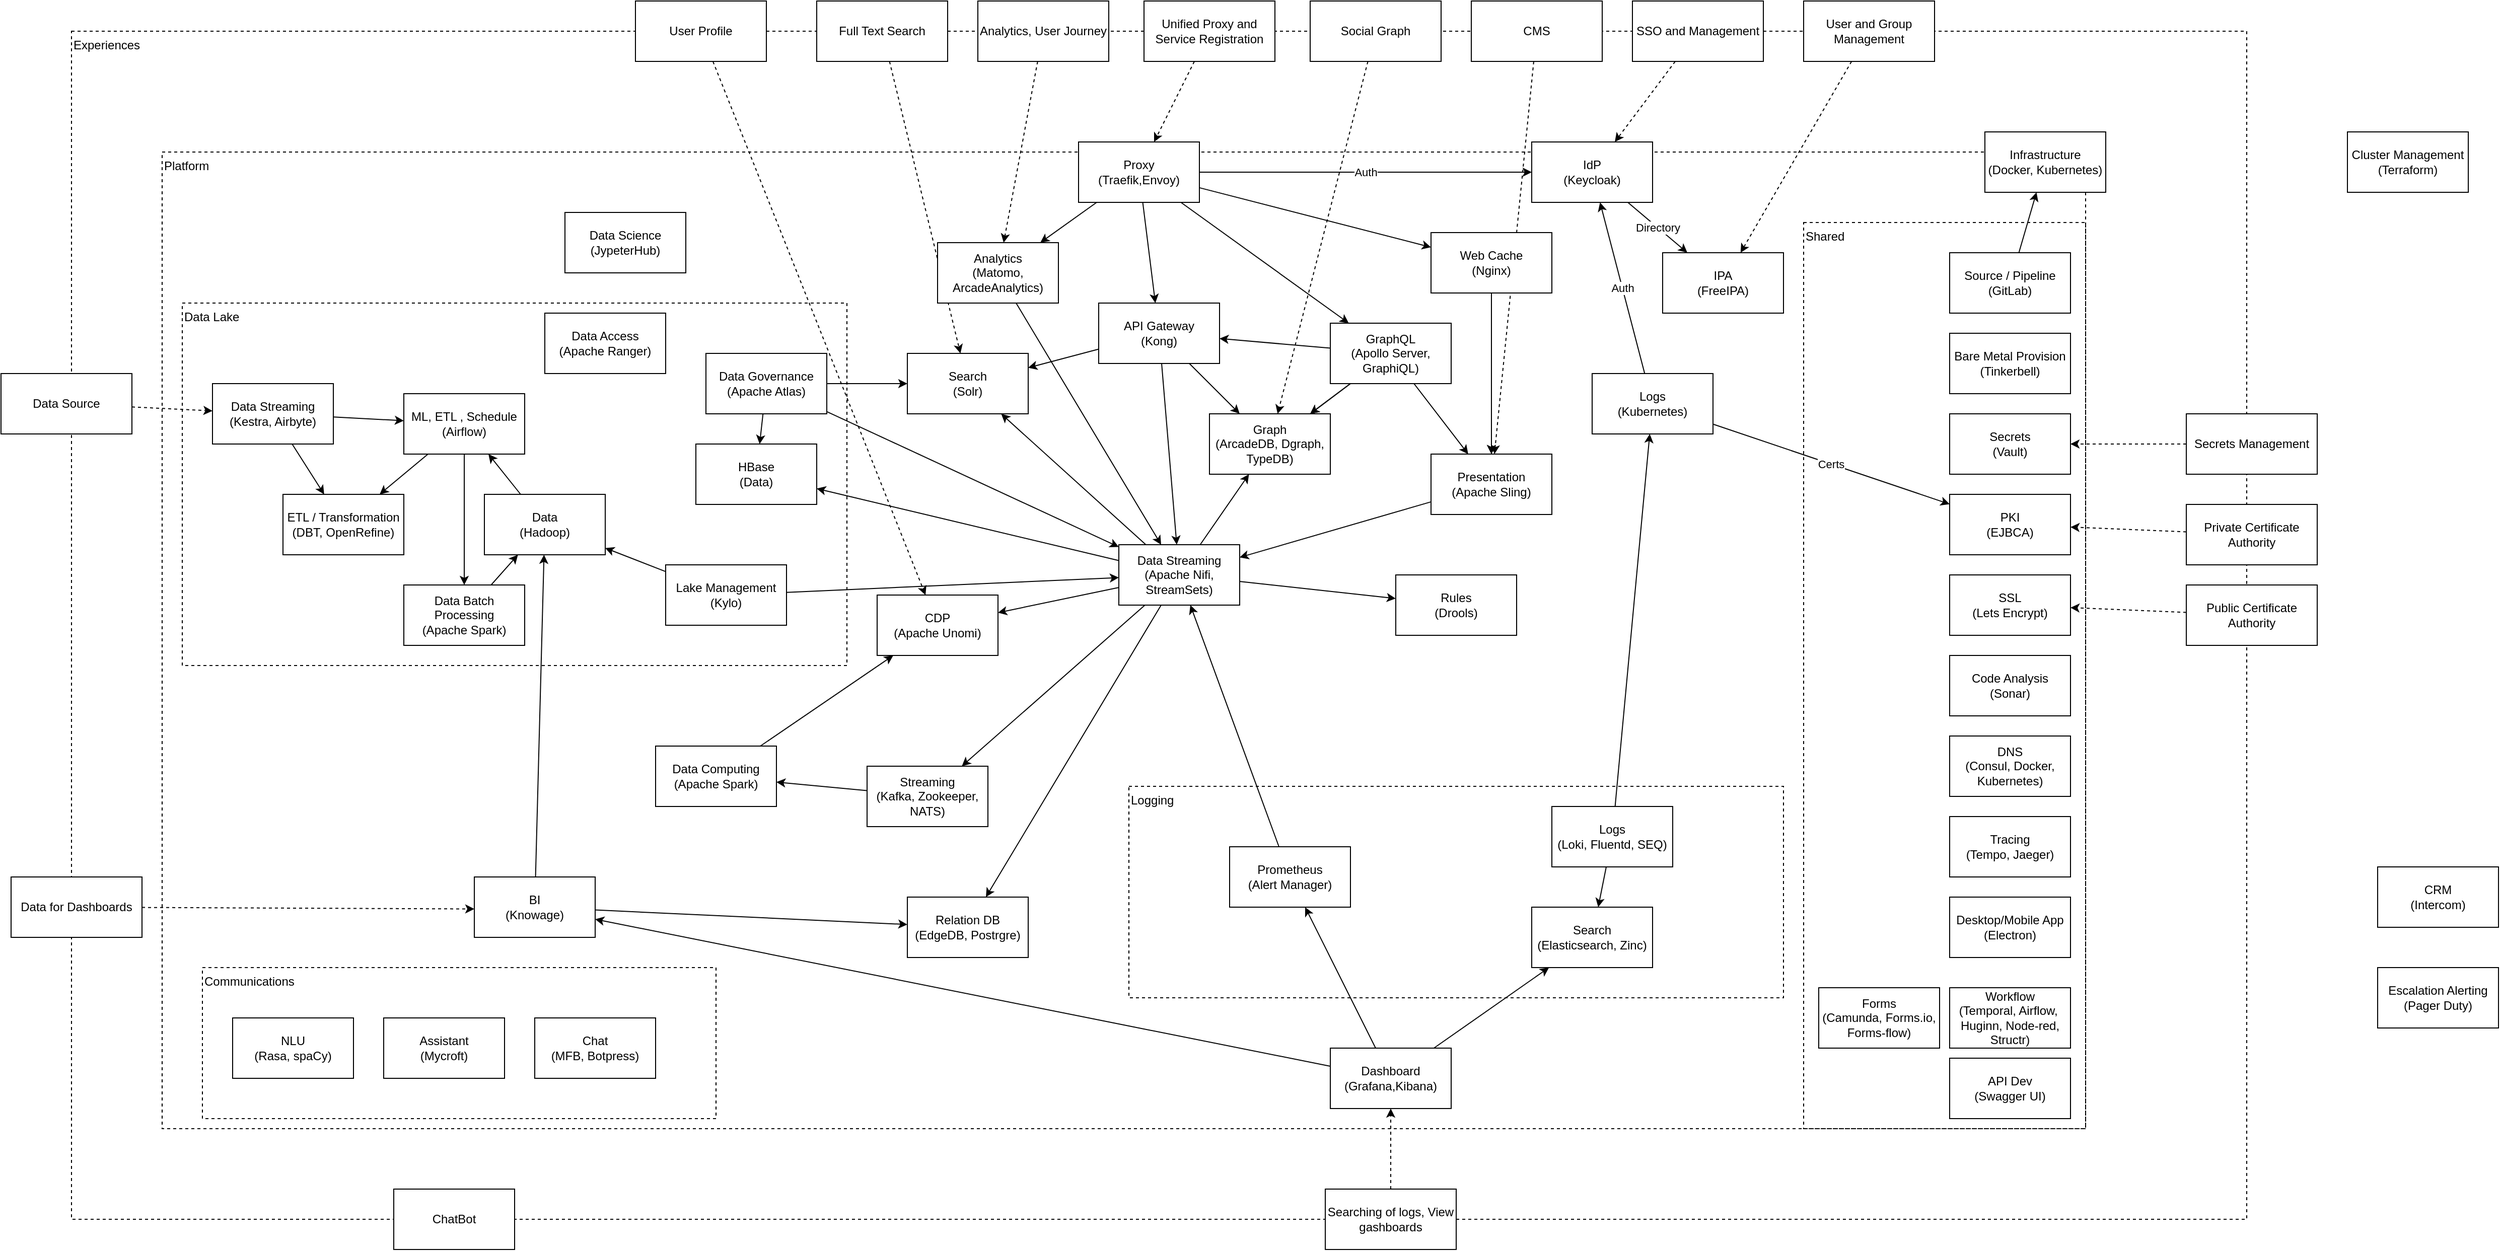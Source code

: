 <mxfile pages="2">
    <diagram id="fKNdlD2plWOkOZGuG4vE" name="Services">
        <mxGraphModel dx="2186" dy="2341" grid="1" gridSize="10" guides="1" tooltips="1" connect="1" arrows="1" fold="1" page="1" pageScale="1" pageWidth="850" pageHeight="1100" math="0" shadow="0">
            <root>
                <mxCell id="0"/>
                <mxCell id="hdmXZGqUlNRK6feqRWDT-110" value="Experience" parent="0"/>
                <mxCell id="hdmXZGqUlNRK6feqRWDT-137" value="Experiences" style="rounded=0;whiteSpace=wrap;html=1;fillColor=none;dashed=1;align=left;verticalAlign=top;" parent="hdmXZGqUlNRK6feqRWDT-110" vertex="1">
                    <mxGeometry x="-770" y="-140" width="2160" height="1180" as="geometry"/>
                </mxCell>
                <mxCell id="hdmXZGqUlNRK6feqRWDT-113" style="edgeStyle=orthogonalEdgeStyle;rounded=0;orthogonalLoop=1;jettySize=auto;html=1;dashed=1;" parent="hdmXZGqUlNRK6feqRWDT-110" source="hdmXZGqUlNRK6feqRWDT-114" target="hdmXZGqUlNRK6feqRWDT-81" edge="1">
                    <mxGeometry relative="1" as="geometry">
                        <mxPoint x="540" y="930" as="targetPoint"/>
                    </mxGeometry>
                </mxCell>
                <mxCell id="hdmXZGqUlNRK6feqRWDT-114" value="Searching of logs, View gashboards" style="rounded=0;whiteSpace=wrap;html=1;" parent="hdmXZGqUlNRK6feqRWDT-110" vertex="1">
                    <mxGeometry x="475" y="1010" width="130" height="60" as="geometry"/>
                </mxCell>
                <mxCell id="hdmXZGqUlNRK6feqRWDT-115" style="rounded=0;orthogonalLoop=1;jettySize=auto;html=1;dashed=1;" parent="hdmXZGqUlNRK6feqRWDT-110" source="hdmXZGqUlNRK6feqRWDT-116" target="hdmXZGqUlNRK6feqRWDT-47" edge="1">
                    <mxGeometry relative="1" as="geometry">
                        <mxPoint x="360" y="-30" as="targetPoint"/>
                    </mxGeometry>
                </mxCell>
                <mxCell id="hdmXZGqUlNRK6feqRWDT-116" value="Unified Proxy and Service Registration" style="rounded=0;whiteSpace=wrap;html=1;" parent="hdmXZGqUlNRK6feqRWDT-110" vertex="1">
                    <mxGeometry x="295" y="-170" width="130" height="60" as="geometry"/>
                </mxCell>
                <mxCell id="hdmXZGqUlNRK6feqRWDT-117" style="rounded=0;orthogonalLoop=1;jettySize=auto;html=1;dashed=1;" parent="hdmXZGqUlNRK6feqRWDT-110" source="hdmXZGqUlNRK6feqRWDT-118" target="hdmXZGqUlNRK6feqRWDT-49" edge="1">
                    <mxGeometry relative="1" as="geometry">
                        <mxPoint x="590" y="-30" as="targetPoint"/>
                    </mxGeometry>
                </mxCell>
                <mxCell id="hdmXZGqUlNRK6feqRWDT-118" value="SSO and Management" style="rounded=0;whiteSpace=wrap;html=1;" parent="hdmXZGqUlNRK6feqRWDT-110" vertex="1">
                    <mxGeometry x="780" y="-170" width="130" height="60" as="geometry"/>
                </mxCell>
                <mxCell id="hdmXZGqUlNRK6feqRWDT-158" style="edgeStyle=none;rounded=1;sketch=0;orthogonalLoop=1;jettySize=auto;html=1;dashed=1;" parent="hdmXZGqUlNRK6feqRWDT-110" source="hdmXZGqUlNRK6feqRWDT-119" target="hdmXZGqUlNRK6feqRWDT-39" edge="1">
                    <mxGeometry relative="1" as="geometry"/>
                </mxCell>
                <mxCell id="hdmXZGqUlNRK6feqRWDT-119" value="Full Text Search" style="rounded=0;whiteSpace=wrap;html=1;" parent="hdmXZGqUlNRK6feqRWDT-110" vertex="1">
                    <mxGeometry x="-30" y="-170" width="130" height="60" as="geometry"/>
                </mxCell>
                <mxCell id="hdmXZGqUlNRK6feqRWDT-120" style="edgeStyle=orthogonalEdgeStyle;rounded=0;orthogonalLoop=1;jettySize=auto;html=1;dashed=1;" parent="hdmXZGqUlNRK6feqRWDT-110" source="hdmXZGqUlNRK6feqRWDT-121" target="hdmXZGqUlNRK6feqRWDT-92" edge="1">
                    <mxGeometry relative="1" as="geometry">
                        <mxPoint x="1190" y="270" as="targetPoint"/>
                    </mxGeometry>
                </mxCell>
                <mxCell id="hdmXZGqUlNRK6feqRWDT-121" value="Secrets Management" style="rounded=0;whiteSpace=wrap;html=1;" parent="hdmXZGqUlNRK6feqRWDT-110" vertex="1">
                    <mxGeometry x="1330" y="240" width="130" height="60" as="geometry"/>
                </mxCell>
                <mxCell id="hdmXZGqUlNRK6feqRWDT-122" value="Analytics, User Journey" style="rounded=0;whiteSpace=wrap;html=1;" parent="hdmXZGqUlNRK6feqRWDT-110" vertex="1">
                    <mxGeometry x="130" y="-170" width="130" height="60" as="geometry"/>
                </mxCell>
                <mxCell id="hdmXZGqUlNRK6feqRWDT-124" value="CMS" style="rounded=0;whiteSpace=wrap;html=1;" parent="hdmXZGqUlNRK6feqRWDT-110" vertex="1">
                    <mxGeometry x="620" y="-170" width="130" height="60" as="geometry"/>
                </mxCell>
                <mxCell id="hdmXZGqUlNRK6feqRWDT-126" style="edgeStyle=none;rounded=0;orthogonalLoop=1;jettySize=auto;html=1;dashed=1;" parent="hdmXZGqUlNRK6feqRWDT-110" source="hdmXZGqUlNRK6feqRWDT-122" target="hdmXZGqUlNRK6feqRWDT-68" edge="1">
                    <mxGeometry relative="1" as="geometry">
                        <mxPoint x="189.375" y="-110" as="sourcePoint"/>
                        <mxPoint x="155.625" y="70" as="targetPoint"/>
                    </mxGeometry>
                </mxCell>
                <mxCell id="hdmXZGqUlNRK6feqRWDT-127" style="edgeStyle=none;rounded=0;orthogonalLoop=1;jettySize=auto;html=1;dashed=1;" parent="hdmXZGqUlNRK6feqRWDT-110" source="hdmXZGqUlNRK6feqRWDT-124" target="hdmXZGqUlNRK6feqRWDT-26" edge="1">
                    <mxGeometry relative="1" as="geometry">
                        <mxPoint x="794.844" y="-110" as="sourcePoint"/>
                        <mxPoint x="620.156" y="150" as="targetPoint"/>
                    </mxGeometry>
                </mxCell>
                <mxCell id="hdmXZGqUlNRK6feqRWDT-157" style="rounded=1;sketch=0;orthogonalLoop=1;jettySize=auto;html=1;dashed=1;" parent="hdmXZGqUlNRK6feqRWDT-110" source="hdmXZGqUlNRK6feqRWDT-128" target="hdmXZGqUlNRK6feqRWDT-95" edge="1">
                    <mxGeometry relative="1" as="geometry"/>
                </mxCell>
                <mxCell id="hdmXZGqUlNRK6feqRWDT-128" value="User Profile" style="rounded=0;whiteSpace=wrap;html=1;" parent="hdmXZGqUlNRK6feqRWDT-110" vertex="1">
                    <mxGeometry x="-210" y="-170" width="130" height="60" as="geometry"/>
                </mxCell>
                <mxCell id="hdmXZGqUlNRK6feqRWDT-135" style="edgeStyle=none;rounded=0;orthogonalLoop=1;jettySize=auto;html=1;dashed=1;" parent="hdmXZGqUlNRK6feqRWDT-110" source="hdmXZGqUlNRK6feqRWDT-134" target="hdmXZGqUlNRK6feqRWDT-50" edge="1">
                    <mxGeometry relative="1" as="geometry">
                        <mxPoint x="690" y="-340" as="targetPoint"/>
                    </mxGeometry>
                </mxCell>
                <mxCell id="hdmXZGqUlNRK6feqRWDT-134" value="User and Group Management" style="rounded=0;whiteSpace=wrap;html=1;" parent="hdmXZGqUlNRK6feqRWDT-110" vertex="1">
                    <mxGeometry x="950" y="-170" width="130" height="60" as="geometry"/>
                </mxCell>
                <mxCell id="hdmXZGqUlNRK6feqRWDT-143" value="Private Certificate Authority" style="rounded=0;whiteSpace=wrap;html=1;" parent="hdmXZGqUlNRK6feqRWDT-110" vertex="1">
                    <mxGeometry x="1330" y="330" width="130" height="60" as="geometry"/>
                </mxCell>
                <mxCell id="hdmXZGqUlNRK6feqRWDT-144" value="Public Certificate Authority" style="rounded=0;whiteSpace=wrap;html=1;" parent="hdmXZGqUlNRK6feqRWDT-110" vertex="1">
                    <mxGeometry x="1330" y="410" width="130" height="60" as="geometry"/>
                </mxCell>
                <mxCell id="hdmXZGqUlNRK6feqRWDT-149" value="Data for Dashboards" style="rounded=0;whiteSpace=wrap;html=1;" parent="hdmXZGqUlNRK6feqRWDT-110" vertex="1">
                    <mxGeometry x="-830" y="700" width="130" height="60" as="geometry"/>
                </mxCell>
                <mxCell id="hdmXZGqUlNRK6feqRWDT-154" style="edgeStyle=none;rounded=0;orthogonalLoop=1;jettySize=auto;html=1;dashed=1;" parent="hdmXZGqUlNRK6feqRWDT-110" source="hdmXZGqUlNRK6feqRWDT-149" edge="1">
                    <mxGeometry relative="1" as="geometry">
                        <mxPoint x="-580" y="738.06" as="sourcePoint"/>
                        <mxPoint x="-370" y="731.791" as="targetPoint"/>
                    </mxGeometry>
                </mxCell>
                <mxCell id="kSiUk1S9AjX2o0ha_euW-1" style="rounded=0;orthogonalLoop=1;jettySize=auto;html=1;" parent="hdmXZGqUlNRK6feqRWDT-110" source="hdmXZGqUlNRK6feqRWDT-97" target="kSiUk1S9AjX2o0ha_euW-0" edge="1">
                    <mxGeometry relative="1" as="geometry"/>
                </mxCell>
                <mxCell id="kSiUk1S9AjX2o0ha_euW-3" style="edgeStyle=none;rounded=0;orthogonalLoop=1;jettySize=auto;html=1;dashed=1;" parent="hdmXZGqUlNRK6feqRWDT-110" source="kSiUk1S9AjX2o0ha_euW-2" target="kSiUk1S9AjX2o0ha_euW-5" edge="1">
                    <mxGeometry relative="1" as="geometry"/>
                </mxCell>
                <mxCell id="kSiUk1S9AjX2o0ha_euW-2" value="Data Source" style="rounded=0;whiteSpace=wrap;html=1;" parent="hdmXZGqUlNRK6feqRWDT-110" vertex="1">
                    <mxGeometry x="-840" y="200" width="130" height="60" as="geometry"/>
                </mxCell>
                <mxCell id="kSiUk1S9AjX2o0ha_euW-6" style="edgeStyle=none;rounded=0;orthogonalLoop=1;jettySize=auto;html=1;" parent="hdmXZGqUlNRK6feqRWDT-110" source="kSiUk1S9AjX2o0ha_euW-5" target="hdmXZGqUlNRK6feqRWDT-97" edge="1">
                    <mxGeometry relative="1" as="geometry"/>
                </mxCell>
                <mxCell id="kSiUk1S9AjX2o0ha_euW-7" style="edgeStyle=none;rounded=0;orthogonalLoop=1;jettySize=auto;html=1;" parent="hdmXZGqUlNRK6feqRWDT-110" source="kSiUk1S9AjX2o0ha_euW-5" target="kSiUk1S9AjX2o0ha_euW-0" edge="1">
                    <mxGeometry relative="1" as="geometry"/>
                </mxCell>
                <mxCell id="11" style="edgeStyle=none;html=1;" parent="hdmXZGqUlNRK6feqRWDT-110" source="7" target="hdmXZGqUlNRK6feqRWDT-38" edge="1">
                    <mxGeometry relative="1" as="geometry"/>
                </mxCell>
                <mxCell id="27" style="edgeStyle=none;html=1;dashed=1;" parent="hdmXZGqUlNRK6feqRWDT-110" source="21" target="hdmXZGqUlNRK6feqRWDT-38" edge="1">
                    <mxGeometry relative="1" as="geometry"/>
                </mxCell>
                <mxCell id="21" value="Social Graph" style="rounded=0;whiteSpace=wrap;html=1;" parent="hdmXZGqUlNRK6feqRWDT-110" vertex="1">
                    <mxGeometry x="460" y="-170" width="130" height="60" as="geometry"/>
                </mxCell>
                <mxCell id="hdmXZGqUlNRK6feqRWDT-15" value="Architecture" parent="0"/>
                <mxCell id="hdmXZGqUlNRK6feqRWDT-18" value="Platform" style="rounded=0;whiteSpace=wrap;html=1;fillColor=none;dashed=1;align=left;verticalAlign=top;" parent="hdmXZGqUlNRK6feqRWDT-15" vertex="1">
                    <mxGeometry x="-680" y="-20" width="1910" height="970" as="geometry"/>
                </mxCell>
                <mxCell id="hdmXZGqUlNRK6feqRWDT-19" value="Shared" style="rounded=0;whiteSpace=wrap;html=1;fillColor=none;dashed=1;verticalAlign=top;align=left;" parent="hdmXZGqUlNRK6feqRWDT-15" vertex="1">
                    <mxGeometry x="950" y="50" width="280" height="900" as="geometry"/>
                </mxCell>
                <mxCell id="hdmXZGqUlNRK6feqRWDT-20" value="Logging" style="rounded=0;whiteSpace=wrap;html=1;fillColor=none;dashed=1;verticalAlign=top;align=left;" parent="hdmXZGqUlNRK6feqRWDT-15" vertex="1">
                    <mxGeometry x="280" y="610" width="650" height="210" as="geometry"/>
                </mxCell>
                <mxCell id="hdmXZGqUlNRK6feqRWDT-21" value="Data Lake" style="rounded=0;whiteSpace=wrap;html=1;fillColor=none;dashed=1;verticalAlign=top;align=left;" parent="hdmXZGqUlNRK6feqRWDT-15" vertex="1">
                    <mxGeometry x="-660" y="130" width="660" height="360" as="geometry"/>
                </mxCell>
                <mxCell id="hdmXZGqUlNRK6feqRWDT-22" style="rounded=0;orthogonalLoop=1;jettySize=auto;html=1;" parent="hdmXZGqUlNRK6feqRWDT-15" source="hdmXZGqUlNRK6feqRWDT-74" target="hdmXZGqUlNRK6feqRWDT-39" edge="1">
                    <mxGeometry relative="1" as="geometry"/>
                </mxCell>
                <mxCell id="hdmXZGqUlNRK6feqRWDT-23" style="edgeStyle=none;rounded=0;orthogonalLoop=1;jettySize=auto;html=1;" parent="hdmXZGqUlNRK6feqRWDT-15" source="hdmXZGqUlNRK6feqRWDT-74" target="hdmXZGqUlNRK6feqRWDT-38" edge="1">
                    <mxGeometry relative="1" as="geometry"/>
                </mxCell>
                <mxCell id="hdmXZGqUlNRK6feqRWDT-25" style="edgeStyle=none;rounded=0;orthogonalLoop=1;jettySize=auto;html=1;" parent="hdmXZGqUlNRK6feqRWDT-15" source="hdmXZGqUlNRK6feqRWDT-26" target="hdmXZGqUlNRK6feqRWDT-34" edge="1">
                    <mxGeometry relative="1" as="geometry"/>
                </mxCell>
                <mxCell id="hdmXZGqUlNRK6feqRWDT-26" value="&lt;div&gt;Presentation&lt;/div&gt;&lt;div&gt;(Apache Sling)&lt;/div&gt;" style="rounded=0;whiteSpace=wrap;html=1;" parent="hdmXZGqUlNRK6feqRWDT-15" vertex="1">
                    <mxGeometry x="580" y="280" width="120" height="60" as="geometry"/>
                </mxCell>
                <mxCell id="hdmXZGqUlNRK6feqRWDT-27" style="rounded=0;orthogonalLoop=1;jettySize=auto;html=1;" parent="hdmXZGqUlNRK6feqRWDT-15" source="hdmXZGqUlNRK6feqRWDT-34" target="hdmXZGqUlNRK6feqRWDT-38" edge="1">
                    <mxGeometry relative="1" as="geometry"/>
                </mxCell>
                <mxCell id="hdmXZGqUlNRK6feqRWDT-28" style="rounded=0;orthogonalLoop=1;jettySize=auto;html=1;" parent="hdmXZGqUlNRK6feqRWDT-15" source="hdmXZGqUlNRK6feqRWDT-34" target="hdmXZGqUlNRK6feqRWDT-39" edge="1">
                    <mxGeometry relative="1" as="geometry"/>
                </mxCell>
                <mxCell id="hdmXZGqUlNRK6feqRWDT-29" style="edgeStyle=none;rounded=0;orthogonalLoop=1;jettySize=auto;html=1;" parent="hdmXZGqUlNRK6feqRWDT-15" source="hdmXZGqUlNRK6feqRWDT-34" target="hdmXZGqUlNRK6feqRWDT-42" edge="1">
                    <mxGeometry relative="1" as="geometry"/>
                </mxCell>
                <mxCell id="hdmXZGqUlNRK6feqRWDT-30" style="edgeStyle=none;rounded=0;orthogonalLoop=1;jettySize=auto;html=1;" parent="hdmXZGqUlNRK6feqRWDT-15" source="hdmXZGqUlNRK6feqRWDT-34" target="hdmXZGqUlNRK6feqRWDT-66" edge="1">
                    <mxGeometry relative="1" as="geometry"/>
                </mxCell>
                <mxCell id="hdmXZGqUlNRK6feqRWDT-31" style="edgeStyle=none;rounded=0;orthogonalLoop=1;jettySize=auto;html=1;" parent="hdmXZGqUlNRK6feqRWDT-15" source="hdmXZGqUlNRK6feqRWDT-34" target="hdmXZGqUlNRK6feqRWDT-76" edge="1">
                    <mxGeometry relative="1" as="geometry"/>
                </mxCell>
                <mxCell id="hdmXZGqUlNRK6feqRWDT-32" style="rounded=0;orthogonalLoop=1;jettySize=auto;html=1;" parent="hdmXZGqUlNRK6feqRWDT-15" source="hdmXZGqUlNRK6feqRWDT-34" target="hdmXZGqUlNRK6feqRWDT-86" edge="1">
                    <mxGeometry relative="1" as="geometry"/>
                </mxCell>
                <mxCell id="hdmXZGqUlNRK6feqRWDT-33" style="edgeStyle=none;rounded=0;orthogonalLoop=1;jettySize=auto;html=1;" parent="hdmXZGqUlNRK6feqRWDT-15" source="hdmXZGqUlNRK6feqRWDT-34" target="hdmXZGqUlNRK6feqRWDT-95" edge="1">
                    <mxGeometry relative="1" as="geometry"/>
                </mxCell>
                <mxCell id="hdmXZGqUlNRK6feqRWDT-34" value="Data Streaming&lt;br&gt;(Apache Nifi, StreamSets)" style="rounded=0;whiteSpace=wrap;html=1;" parent="hdmXZGqUlNRK6feqRWDT-15" vertex="1">
                    <mxGeometry x="270" y="370" width="120" height="60" as="geometry"/>
                </mxCell>
                <mxCell id="hdmXZGqUlNRK6feqRWDT-35" style="edgeStyle=none;rounded=0;orthogonalLoop=1;jettySize=auto;html=1;" parent="hdmXZGqUlNRK6feqRWDT-15" source="hdmXZGqUlNRK6feqRWDT-37" target="hdmXZGqUlNRK6feqRWDT-34" edge="1">
                    <mxGeometry relative="1" as="geometry"/>
                </mxCell>
                <mxCell id="hdmXZGqUlNRK6feqRWDT-37" value="Prometheus&lt;br&gt;(Alert Manager)" style="rounded=0;whiteSpace=wrap;html=1;" parent="hdmXZGqUlNRK6feqRWDT-15" vertex="1">
                    <mxGeometry x="380" y="670" width="120" height="60" as="geometry"/>
                </mxCell>
                <mxCell id="hdmXZGqUlNRK6feqRWDT-38" value="Graph&lt;br&gt;(ArcadeDB,&amp;nbsp;Dgraph, TypeDB)" style="rounded=0;whiteSpace=wrap;html=1;" parent="hdmXZGqUlNRK6feqRWDT-15" vertex="1">
                    <mxGeometry x="360" y="240" width="120" height="60" as="geometry"/>
                </mxCell>
                <mxCell id="hdmXZGqUlNRK6feqRWDT-39" value="Search&lt;br&gt;(Solr)" style="rounded=0;whiteSpace=wrap;html=1;" parent="hdmXZGqUlNRK6feqRWDT-15" vertex="1">
                    <mxGeometry x="60" y="180" width="120" height="60" as="geometry"/>
                </mxCell>
                <mxCell id="hdmXZGqUlNRK6feqRWDT-40" value="&lt;div&gt;Search&lt;/div&gt;&lt;div&gt;(Elasticsearch, Zinc)&lt;/div&gt;" style="rounded=0;whiteSpace=wrap;html=1;" parent="hdmXZGqUlNRK6feqRWDT-15" vertex="1">
                    <mxGeometry x="680" y="730" width="120" height="60" as="geometry"/>
                </mxCell>
                <mxCell id="hdmXZGqUlNRK6feqRWDT-42" value="&lt;div&gt;Rules&lt;/div&gt;&lt;div&gt;(Drools)&lt;/div&gt;" style="rounded=0;whiteSpace=wrap;html=1;" parent="hdmXZGqUlNRK6feqRWDT-15" vertex="1">
                    <mxGeometry x="545" y="400" width="120" height="60" as="geometry"/>
                </mxCell>
                <mxCell id="hdmXZGqUlNRK6feqRWDT-43" value="Auth" style="edgeStyle=none;rounded=0;orthogonalLoop=1;jettySize=auto;html=1;" parent="hdmXZGqUlNRK6feqRWDT-15" source="hdmXZGqUlNRK6feqRWDT-47" target="hdmXZGqUlNRK6feqRWDT-49" edge="1">
                    <mxGeometry relative="1" as="geometry"/>
                </mxCell>
                <mxCell id="hdmXZGqUlNRK6feqRWDT-44" style="edgeStyle=none;rounded=0;orthogonalLoop=1;jettySize=auto;html=1;" parent="hdmXZGqUlNRK6feqRWDT-15" source="hdmXZGqUlNRK6feqRWDT-47" target="hdmXZGqUlNRK6feqRWDT-74" edge="1">
                    <mxGeometry relative="1" as="geometry"/>
                </mxCell>
                <mxCell id="hdmXZGqUlNRK6feqRWDT-45" value="" style="edgeStyle=none;rounded=0;orthogonalLoop=1;jettySize=auto;html=1;" parent="hdmXZGqUlNRK6feqRWDT-15" source="hdmXZGqUlNRK6feqRWDT-47" target="hdmXZGqUlNRK6feqRWDT-68" edge="1">
                    <mxGeometry relative="1" as="geometry"/>
                </mxCell>
                <mxCell id="hdmXZGqUlNRK6feqRWDT-46" style="edgeStyle=none;rounded=0;orthogonalLoop=1;jettySize=auto;html=1;startArrow=none;" parent="hdmXZGqUlNRK6feqRWDT-15" source="hdmXZGqUlNRK6feqRWDT-140" target="hdmXZGqUlNRK6feqRWDT-26" edge="1">
                    <mxGeometry relative="1" as="geometry"/>
                </mxCell>
                <mxCell id="15" style="edgeStyle=none;html=1;" parent="hdmXZGqUlNRK6feqRWDT-15" source="hdmXZGqUlNRK6feqRWDT-47" target="7" edge="1">
                    <mxGeometry relative="1" as="geometry"/>
                </mxCell>
                <mxCell id="hdmXZGqUlNRK6feqRWDT-47" value="&lt;div&gt;&lt;span&gt;Proxy&lt;/span&gt;&lt;/div&gt;&lt;div&gt;&lt;span&gt;(Traefik,Envoy)&lt;/span&gt;&lt;br&gt;&lt;/div&gt;" style="rounded=0;whiteSpace=wrap;html=1;" parent="hdmXZGqUlNRK6feqRWDT-15" vertex="1">
                    <mxGeometry x="230" y="-30" width="120" height="60" as="geometry"/>
                </mxCell>
                <mxCell id="hdmXZGqUlNRK6feqRWDT-48" value="Directory" style="edgeStyle=none;rounded=0;orthogonalLoop=1;jettySize=auto;html=1;" parent="hdmXZGqUlNRK6feqRWDT-15" source="hdmXZGqUlNRK6feqRWDT-49" target="hdmXZGqUlNRK6feqRWDT-50" edge="1">
                    <mxGeometry relative="1" as="geometry"/>
                </mxCell>
                <mxCell id="hdmXZGqUlNRK6feqRWDT-49" value="&lt;div&gt;IdP&lt;/div&gt;&lt;div&gt;(Keycloak)&lt;/div&gt;" style="rounded=0;whiteSpace=wrap;html=1;" parent="hdmXZGqUlNRK6feqRWDT-15" vertex="1">
                    <mxGeometry x="680" y="-30" width="120" height="60" as="geometry"/>
                </mxCell>
                <mxCell id="hdmXZGqUlNRK6feqRWDT-50" value="&lt;div&gt;IPA&lt;/div&gt;&lt;div&gt;(FreeIPA)&lt;/div&gt;" style="rounded=0;whiteSpace=wrap;html=1;" parent="hdmXZGqUlNRK6feqRWDT-15" vertex="1">
                    <mxGeometry x="810" y="80" width="120" height="60" as="geometry"/>
                </mxCell>
                <mxCell id="hdmXZGqUlNRK6feqRWDT-51" value="Certs" style="edgeStyle=none;rounded=0;orthogonalLoop=1;jettySize=auto;html=1;" parent="hdmXZGqUlNRK6feqRWDT-15" source="hdmXZGqUlNRK6feqRWDT-53" target="hdmXZGqUlNRK6feqRWDT-72" edge="1">
                    <mxGeometry relative="1" as="geometry"/>
                </mxCell>
                <mxCell id="hdmXZGqUlNRK6feqRWDT-52" value="Auth" style="edgeStyle=none;rounded=0;orthogonalLoop=1;jettySize=auto;html=1;" parent="hdmXZGqUlNRK6feqRWDT-15" source="hdmXZGqUlNRK6feqRWDT-53" target="hdmXZGqUlNRK6feqRWDT-49" edge="1">
                    <mxGeometry relative="1" as="geometry"/>
                </mxCell>
                <mxCell id="hdmXZGqUlNRK6feqRWDT-53" value="&lt;div&gt;Logs&lt;/div&gt;&lt;div&gt;(Kubernetes)&lt;/div&gt;" style="rounded=0;whiteSpace=wrap;html=1;" parent="hdmXZGqUlNRK6feqRWDT-15" vertex="1">
                    <mxGeometry x="740" y="200" width="120" height="60" as="geometry"/>
                </mxCell>
                <mxCell id="hdmXZGqUlNRK6feqRWDT-54" style="edgeStyle=none;rounded=0;orthogonalLoop=1;jettySize=auto;html=1;" parent="hdmXZGqUlNRK6feqRWDT-15" source="hdmXZGqUlNRK6feqRWDT-55" target="hdmXZGqUlNRK6feqRWDT-97" edge="1">
                    <mxGeometry relative="1" as="geometry"/>
                </mxCell>
                <mxCell id="hdmXZGqUlNRK6feqRWDT-55" value="&lt;div&gt;Data&lt;/div&gt;&lt;div&gt;(Hadoop)&lt;/div&gt;" style="rounded=0;whiteSpace=wrap;html=1;" parent="hdmXZGqUlNRK6feqRWDT-15" vertex="1">
                    <mxGeometry x="-360" y="320" width="120" height="60" as="geometry"/>
                </mxCell>
                <mxCell id="hdmXZGqUlNRK6feqRWDT-56" style="edgeStyle=none;rounded=0;orthogonalLoop=1;jettySize=auto;html=1;" parent="hdmXZGqUlNRK6feqRWDT-15" source="hdmXZGqUlNRK6feqRWDT-58" target="hdmXZGqUlNRK6feqRWDT-55" edge="1">
                    <mxGeometry relative="1" as="geometry"/>
                </mxCell>
                <mxCell id="hdmXZGqUlNRK6feqRWDT-57" style="edgeStyle=none;rounded=0;orthogonalLoop=1;jettySize=auto;html=1;" parent="hdmXZGqUlNRK6feqRWDT-15" source="hdmXZGqUlNRK6feqRWDT-58" target="hdmXZGqUlNRK6feqRWDT-34" edge="1">
                    <mxGeometry relative="1" as="geometry"/>
                </mxCell>
                <mxCell id="hdmXZGqUlNRK6feqRWDT-58" value="&lt;div&gt;Lake Management&lt;/div&gt;&lt;div&gt;(Kylo)&lt;/div&gt;" style="rounded=0;whiteSpace=wrap;html=1;" parent="hdmXZGqUlNRK6feqRWDT-15" vertex="1">
                    <mxGeometry x="-180" y="390" width="120" height="60" as="geometry"/>
                </mxCell>
                <mxCell id="hdmXZGqUlNRK6feqRWDT-59" style="edgeStyle=none;rounded=0;orthogonalLoop=1;jettySize=auto;html=1;" parent="hdmXZGqUlNRK6feqRWDT-15" source="hdmXZGqUlNRK6feqRWDT-62" target="hdmXZGqUlNRK6feqRWDT-39" edge="1">
                    <mxGeometry relative="1" as="geometry"/>
                </mxCell>
                <mxCell id="hdmXZGqUlNRK6feqRWDT-60" style="edgeStyle=none;rounded=0;orthogonalLoop=1;jettySize=auto;html=1;" parent="hdmXZGqUlNRK6feqRWDT-15" source="hdmXZGqUlNRK6feqRWDT-62" target="hdmXZGqUlNRK6feqRWDT-86" edge="1">
                    <mxGeometry relative="1" as="geometry"/>
                </mxCell>
                <mxCell id="hdmXZGqUlNRK6feqRWDT-61" style="edgeStyle=none;rounded=0;orthogonalLoop=1;jettySize=auto;html=1;" parent="hdmXZGqUlNRK6feqRWDT-15" source="hdmXZGqUlNRK6feqRWDT-62" target="hdmXZGqUlNRK6feqRWDT-34" edge="1">
                    <mxGeometry relative="1" as="geometry"/>
                </mxCell>
                <mxCell id="hdmXZGqUlNRK6feqRWDT-62" value="&lt;div&gt;Data Governance&lt;/div&gt;&lt;div&gt;(Apache Atlas)&lt;/div&gt;" style="rounded=0;whiteSpace=wrap;html=1;" parent="hdmXZGqUlNRK6feqRWDT-15" vertex="1">
                    <mxGeometry x="-140" y="180" width="120" height="60" as="geometry"/>
                </mxCell>
                <mxCell id="hdmXZGqUlNRK6feqRWDT-63" style="edgeStyle=none;rounded=0;orthogonalLoop=1;jettySize=auto;html=1;" parent="hdmXZGqUlNRK6feqRWDT-15" source="hdmXZGqUlNRK6feqRWDT-64" target="hdmXZGqUlNRK6feqRWDT-55" edge="1">
                    <mxGeometry relative="1" as="geometry"/>
                </mxCell>
                <mxCell id="hdmXZGqUlNRK6feqRWDT-64" value="&lt;div&gt;Data Batch Processing&lt;/div&gt;&lt;div&gt;(Apache Spark)&lt;/div&gt;" style="rounded=0;whiteSpace=wrap;html=1;" parent="hdmXZGqUlNRK6feqRWDT-15" vertex="1">
                    <mxGeometry x="-440" y="410" width="120" height="60" as="geometry"/>
                </mxCell>
                <mxCell id="hdmXZGqUlNRK6feqRWDT-65" style="edgeStyle=none;rounded=0;orthogonalLoop=1;jettySize=auto;html=1;" parent="hdmXZGqUlNRK6feqRWDT-15" source="hdmXZGqUlNRK6feqRWDT-66" target="hdmXZGqUlNRK6feqRWDT-99" edge="1">
                    <mxGeometry relative="1" as="geometry"/>
                </mxCell>
                <mxCell id="hdmXZGqUlNRK6feqRWDT-66" value="Streaming&lt;br&gt;(Kafka, Zookeeper, NATS)" style="rounded=0;whiteSpace=wrap;html=1;" parent="hdmXZGqUlNRK6feqRWDT-15" vertex="1">
                    <mxGeometry x="20" y="590" width="120" height="60" as="geometry"/>
                </mxCell>
                <mxCell id="hdmXZGqUlNRK6feqRWDT-67" style="edgeStyle=none;rounded=0;orthogonalLoop=1;jettySize=auto;html=1;" parent="hdmXZGqUlNRK6feqRWDT-15" source="hdmXZGqUlNRK6feqRWDT-68" target="hdmXZGqUlNRK6feqRWDT-34" edge="1">
                    <mxGeometry relative="1" as="geometry"/>
                </mxCell>
                <mxCell id="hdmXZGqUlNRK6feqRWDT-68" value="&lt;div&gt;Analytics&lt;/div&gt;&lt;div&gt;(Matomo,&lt;/div&gt;&lt;div&gt;ArcadeAnalytics)&lt;/div&gt;" style="rounded=0;whiteSpace=wrap;html=1;" parent="hdmXZGqUlNRK6feqRWDT-15" vertex="1">
                    <mxGeometry x="90" y="70" width="120" height="60" as="geometry"/>
                </mxCell>
                <mxCell id="hdmXZGqUlNRK6feqRWDT-69" style="edgeStyle=none;rounded=0;orthogonalLoop=1;jettySize=auto;html=1;" parent="hdmXZGqUlNRK6feqRWDT-15" source="hdmXZGqUlNRK6feqRWDT-71" target="hdmXZGqUlNRK6feqRWDT-76" edge="1">
                    <mxGeometry relative="1" as="geometry"/>
                </mxCell>
                <mxCell id="hdmXZGqUlNRK6feqRWDT-70" style="edgeStyle=none;rounded=0;orthogonalLoop=1;jettySize=auto;html=1;" parent="hdmXZGqUlNRK6feqRWDT-15" source="hdmXZGqUlNRK6feqRWDT-71" target="hdmXZGqUlNRK6feqRWDT-55" edge="1">
                    <mxGeometry relative="1" as="geometry"/>
                </mxCell>
                <mxCell id="hdmXZGqUlNRK6feqRWDT-71" value="&lt;div&gt;BI&lt;/div&gt;&lt;div&gt;(Knowage)&lt;/div&gt;" style="rounded=0;whiteSpace=wrap;html=1;" parent="hdmXZGqUlNRK6feqRWDT-15" vertex="1">
                    <mxGeometry x="-370" y="700" width="120" height="60" as="geometry"/>
                </mxCell>
                <mxCell id="hdmXZGqUlNRK6feqRWDT-72" value="&lt;div&gt;PKI&lt;/div&gt;&lt;div&gt;(EJBCA)&lt;/div&gt;" style="rounded=0;whiteSpace=wrap;html=1;" parent="hdmXZGqUlNRK6feqRWDT-15" vertex="1">
                    <mxGeometry x="1095" y="320" width="120" height="60" as="geometry"/>
                </mxCell>
                <mxCell id="hdmXZGqUlNRK6feqRWDT-73" style="edgeStyle=none;rounded=0;orthogonalLoop=1;jettySize=auto;html=1;" parent="hdmXZGqUlNRK6feqRWDT-15" source="hdmXZGqUlNRK6feqRWDT-74" target="hdmXZGqUlNRK6feqRWDT-34" edge="1">
                    <mxGeometry relative="1" as="geometry"/>
                </mxCell>
                <mxCell id="hdmXZGqUlNRK6feqRWDT-74" value="&lt;div&gt;API Gateway&lt;/div&gt;&lt;div&gt;(Kong)&lt;/div&gt;" style="rounded=0;whiteSpace=wrap;html=1;" parent="hdmXZGqUlNRK6feqRWDT-15" vertex="1">
                    <mxGeometry x="250" y="130" width="120" height="60" as="geometry"/>
                </mxCell>
                <mxCell id="hdmXZGqUlNRK6feqRWDT-76" value="&lt;div&gt;Relation DB&lt;br&gt;&lt;/div&gt;&lt;div&gt;(EdgeDB, Postrgre)&lt;/div&gt;" style="rounded=0;whiteSpace=wrap;html=1;" parent="hdmXZGqUlNRK6feqRWDT-15" vertex="1">
                    <mxGeometry x="60" y="720" width="120" height="60" as="geometry"/>
                </mxCell>
                <mxCell id="hdmXZGqUlNRK6feqRWDT-78" style="edgeStyle=none;rounded=0;orthogonalLoop=1;jettySize=auto;html=1;" parent="hdmXZGqUlNRK6feqRWDT-15" source="hdmXZGqUlNRK6feqRWDT-81" target="hdmXZGqUlNRK6feqRWDT-37" edge="1">
                    <mxGeometry relative="1" as="geometry"/>
                </mxCell>
                <mxCell id="hdmXZGqUlNRK6feqRWDT-80" style="edgeStyle=none;rounded=0;orthogonalLoop=1;jettySize=auto;html=1;" parent="hdmXZGqUlNRK6feqRWDT-15" source="hdmXZGqUlNRK6feqRWDT-81" target="hdmXZGqUlNRK6feqRWDT-40" edge="1">
                    <mxGeometry relative="1" as="geometry"/>
                </mxCell>
                <mxCell id="hdmXZGqUlNRK6feqRWDT-148" style="edgeStyle=none;rounded=0;orthogonalLoop=1;jettySize=auto;html=1;" parent="hdmXZGqUlNRK6feqRWDT-15" source="hdmXZGqUlNRK6feqRWDT-81" target="hdmXZGqUlNRK6feqRWDT-71" edge="1">
                    <mxGeometry relative="1" as="geometry"/>
                </mxCell>
                <mxCell id="hdmXZGqUlNRK6feqRWDT-81" value="&lt;div&gt;Dashboard&lt;/div&gt;&lt;div&gt;(Grafana,Kibana)&lt;/div&gt;" style="rounded=0;whiteSpace=wrap;html=1;" parent="hdmXZGqUlNRK6feqRWDT-15" vertex="1">
                    <mxGeometry x="480" y="870" width="120" height="60" as="geometry"/>
                </mxCell>
                <mxCell id="hdmXZGqUlNRK6feqRWDT-82" style="edgeStyle=none;rounded=0;orthogonalLoop=1;jettySize=auto;html=1;" parent="hdmXZGqUlNRK6feqRWDT-15" source="hdmXZGqUlNRK6feqRWDT-84" target="hdmXZGqUlNRK6feqRWDT-40" edge="1">
                    <mxGeometry relative="1" as="geometry"/>
                </mxCell>
                <mxCell id="hdmXZGqUlNRK6feqRWDT-83" style="edgeStyle=none;rounded=0;orthogonalLoop=1;jettySize=auto;html=1;" parent="hdmXZGqUlNRK6feqRWDT-15" source="hdmXZGqUlNRK6feqRWDT-84" target="hdmXZGqUlNRK6feqRWDT-53" edge="1">
                    <mxGeometry relative="1" as="geometry"/>
                </mxCell>
                <mxCell id="hdmXZGqUlNRK6feqRWDT-84" value="&lt;div&gt;Logs&lt;/div&gt;&lt;div&gt;(Loki, Fluentd, SEQ)&lt;/div&gt;" style="rounded=0;whiteSpace=wrap;html=1;" parent="hdmXZGqUlNRK6feqRWDT-15" vertex="1">
                    <mxGeometry x="700" y="630" width="120" height="60" as="geometry"/>
                </mxCell>
                <mxCell id="hdmXZGqUlNRK6feqRWDT-85" value="&lt;div&gt;DNS&lt;/div&gt;&lt;div&gt;(Consul, Docker, Kubernetes)&lt;/div&gt;" style="rounded=0;whiteSpace=wrap;html=1;" parent="hdmXZGqUlNRK6feqRWDT-15" vertex="1">
                    <mxGeometry x="1095" y="560" width="120" height="60" as="geometry"/>
                </mxCell>
                <mxCell id="hdmXZGqUlNRK6feqRWDT-86" value="HBase&lt;br&gt;(Data)" style="rounded=0;whiteSpace=wrap;html=1;" parent="hdmXZGqUlNRK6feqRWDT-15" vertex="1">
                    <mxGeometry x="-150" y="270" width="120" height="60" as="geometry"/>
                </mxCell>
                <mxCell id="hdmXZGqUlNRK6feqRWDT-87" value="&lt;div&gt;Data Access&lt;/div&gt;&lt;div&gt;(Apache Ranger)&lt;/div&gt;" style="rounded=0;whiteSpace=wrap;html=1;" parent="hdmXZGqUlNRK6feqRWDT-15" vertex="1">
                    <mxGeometry x="-300" y="140" width="120" height="60" as="geometry"/>
                </mxCell>
                <mxCell id="hdmXZGqUlNRK6feqRWDT-88" value="" style="edgeStyle=none;rounded=0;orthogonalLoop=1;jettySize=auto;html=1;" parent="hdmXZGqUlNRK6feqRWDT-15" source="hdmXZGqUlNRK6feqRWDT-89" target="hdmXZGqUlNRK6feqRWDT-90" edge="1">
                    <mxGeometry relative="1" as="geometry"/>
                </mxCell>
                <mxCell id="hdmXZGqUlNRK6feqRWDT-89" value="&lt;div&gt;Source / Pipeline&lt;br&gt;&lt;/div&gt;&lt;div&gt;(GitLab)&lt;/div&gt;" style="rounded=0;whiteSpace=wrap;html=1;" parent="hdmXZGqUlNRK6feqRWDT-15" vertex="1">
                    <mxGeometry x="1095" y="80" width="120" height="60" as="geometry"/>
                </mxCell>
                <mxCell id="hdmXZGqUlNRK6feqRWDT-90" value="&lt;div&gt;Infrastructure&lt;/div&gt;&lt;div&gt;(Docker, Kubernetes)&lt;/div&gt;" style="rounded=0;whiteSpace=wrap;html=1;" parent="hdmXZGqUlNRK6feqRWDT-15" vertex="1">
                    <mxGeometry x="1130" y="-40" width="120" height="60" as="geometry"/>
                </mxCell>
                <mxCell id="hdmXZGqUlNRK6feqRWDT-91" value="&lt;div&gt;Bare Metal Provision&lt;/div&gt;&lt;div&gt;(Tinkerbell)&lt;/div&gt;" style="rounded=0;whiteSpace=wrap;html=1;" parent="hdmXZGqUlNRK6feqRWDT-15" vertex="1">
                    <mxGeometry x="1095" y="160" width="120" height="60" as="geometry"/>
                </mxCell>
                <mxCell id="hdmXZGqUlNRK6feqRWDT-92" value="&lt;div&gt;Secrets&lt;/div&gt;&lt;div&gt;(Vault)&lt;/div&gt;" style="rounded=0;whiteSpace=wrap;html=1;" parent="hdmXZGqUlNRK6feqRWDT-15" vertex="1">
                    <mxGeometry x="1095" y="240" width="120" height="60" as="geometry"/>
                </mxCell>
                <mxCell id="hdmXZGqUlNRK6feqRWDT-93" value="&lt;div&gt;Code Analysis&lt;/div&gt;&lt;div&gt;(Sonar)&lt;/div&gt;" style="rounded=0;whiteSpace=wrap;html=1;" parent="hdmXZGqUlNRK6feqRWDT-15" vertex="1">
                    <mxGeometry x="1095" y="480" width="120" height="60" as="geometry"/>
                </mxCell>
                <mxCell id="hdmXZGqUlNRK6feqRWDT-94" value="&lt;div&gt;SSL&lt;/div&gt;&lt;div&gt;(Lets Encrypt)&lt;/div&gt;" style="rounded=0;whiteSpace=wrap;html=1;" parent="hdmXZGqUlNRK6feqRWDT-15" vertex="1">
                    <mxGeometry x="1095" y="400" width="120" height="60" as="geometry"/>
                </mxCell>
                <mxCell id="hdmXZGqUlNRK6feqRWDT-95" value="CDP&lt;br&gt;(Apache Unomi)" style="rounded=0;whiteSpace=wrap;html=1;" parent="hdmXZGqUlNRK6feqRWDT-15" vertex="1">
                    <mxGeometry x="30" y="420" width="120" height="60" as="geometry"/>
                </mxCell>
                <mxCell id="hdmXZGqUlNRK6feqRWDT-96" style="edgeStyle=none;rounded=0;orthogonalLoop=1;jettySize=auto;html=1;" parent="hdmXZGqUlNRK6feqRWDT-15" source="hdmXZGqUlNRK6feqRWDT-97" target="hdmXZGqUlNRK6feqRWDT-64" edge="1">
                    <mxGeometry relative="1" as="geometry"/>
                </mxCell>
                <mxCell id="hdmXZGqUlNRK6feqRWDT-97" value="ML, ETL , Schedule&lt;br&gt;(Airflow)" style="rounded=0;whiteSpace=wrap;html=1;" parent="hdmXZGqUlNRK6feqRWDT-15" vertex="1">
                    <mxGeometry x="-440" y="220" width="120" height="60" as="geometry"/>
                </mxCell>
                <mxCell id="hdmXZGqUlNRK6feqRWDT-98" style="edgeStyle=none;rounded=0;orthogonalLoop=1;jettySize=auto;html=1;" parent="hdmXZGqUlNRK6feqRWDT-15" source="hdmXZGqUlNRK6feqRWDT-99" target="hdmXZGqUlNRK6feqRWDT-95" edge="1">
                    <mxGeometry relative="1" as="geometry"/>
                </mxCell>
                <mxCell id="hdmXZGqUlNRK6feqRWDT-99" value="&lt;div&gt;Data Computing&lt;/div&gt;&lt;div&gt;(Apache Spark)&lt;/div&gt;" style="rounded=0;whiteSpace=wrap;html=1;" parent="hdmXZGqUlNRK6feqRWDT-15" vertex="1">
                    <mxGeometry x="-190" y="570" width="120" height="60" as="geometry"/>
                </mxCell>
                <mxCell id="hdmXZGqUlNRK6feqRWDT-106" value="Data Science&lt;br&gt;(JypeterHub)" style="rounded=0;whiteSpace=wrap;html=1;" parent="hdmXZGqUlNRK6feqRWDT-15" vertex="1">
                    <mxGeometry x="-280" y="40" width="120" height="60" as="geometry"/>
                </mxCell>
                <mxCell id="hdmXZGqUlNRK6feqRWDT-131" value="&lt;div&gt;Desktop/&lt;span&gt;Mobile App&lt;/span&gt;&lt;/div&gt;&lt;div&gt;(Electron)&lt;/div&gt;" style="rounded=0;whiteSpace=wrap;html=1;" parent="hdmXZGqUlNRK6feqRWDT-15" vertex="1">
                    <mxGeometry x="1095" y="720" width="120" height="60" as="geometry"/>
                </mxCell>
                <mxCell id="hdmXZGqUlNRK6feqRWDT-139" value="&lt;div&gt;Tracing&lt;/div&gt;&lt;div&gt;(Tempo, Jaeger)&lt;/div&gt;" style="rounded=0;whiteSpace=wrap;html=1;" parent="hdmXZGqUlNRK6feqRWDT-15" vertex="1">
                    <mxGeometry x="1095" y="640" width="120" height="60" as="geometry"/>
                </mxCell>
                <mxCell id="hdmXZGqUlNRK6feqRWDT-141" style="edgeStyle=none;rounded=0;orthogonalLoop=1;jettySize=auto;html=1;" parent="hdmXZGqUlNRK6feqRWDT-15" source="hdmXZGqUlNRK6feqRWDT-140" target="hdmXZGqUlNRK6feqRWDT-26" edge="1">
                    <mxGeometry relative="1" as="geometry"/>
                </mxCell>
                <mxCell id="hdmXZGqUlNRK6feqRWDT-145" style="edgeStyle=none;rounded=0;orthogonalLoop=1;jettySize=auto;html=1;dashed=1;" parent="hdmXZGqUlNRK6feqRWDT-15" source="hdmXZGqUlNRK6feqRWDT-144" target="hdmXZGqUlNRK6feqRWDT-94" edge="1">
                    <mxGeometry relative="1" as="geometry"/>
                </mxCell>
                <mxCell id="hdmXZGqUlNRK6feqRWDT-146" style="edgeStyle=none;rounded=0;orthogonalLoop=1;jettySize=auto;html=1;dashed=1;" parent="hdmXZGqUlNRK6feqRWDT-15" source="hdmXZGqUlNRK6feqRWDT-143" target="hdmXZGqUlNRK6feqRWDT-72" edge="1">
                    <mxGeometry relative="1" as="geometry"/>
                </mxCell>
                <mxCell id="hdmXZGqUlNRK6feqRWDT-152" value="&lt;div&gt;Workflow&lt;/div&gt;&lt;div&gt;(Temporal, Airflow,&amp;nbsp;&lt;/div&gt;&lt;div&gt;Huginn, Node-red, Structr)&lt;/div&gt;" style="rounded=0;whiteSpace=wrap;html=1;" parent="hdmXZGqUlNRK6feqRWDT-15" vertex="1">
                    <mxGeometry x="1095" y="810" width="120" height="60" as="geometry"/>
                </mxCell>
                <mxCell id="hdmXZGqUlNRK6feqRWDT-153" value="&lt;div&gt;API Dev&lt;/div&gt;&lt;div&gt;(Swagger UI)&lt;/div&gt;" style="rounded=0;whiteSpace=wrap;html=1;" parent="hdmXZGqUlNRK6feqRWDT-15" vertex="1">
                    <mxGeometry x="1095" y="880" width="120" height="60" as="geometry"/>
                </mxCell>
                <mxCell id="kGL30wd-fKVTJNzWUUdx-0" value="&lt;div&gt;Escalation Alerting&lt;/div&gt;&lt;div&gt;(Pager Duty)&lt;/div&gt;" style="rounded=0;whiteSpace=wrap;html=1;" parent="hdmXZGqUlNRK6feqRWDT-15" vertex="1">
                    <mxGeometry x="1520" y="790" width="120" height="60" as="geometry"/>
                </mxCell>
                <mxCell id="kGL30wd-fKVTJNzWUUdx-1" value="&lt;div&gt;Cluster Management&lt;/div&gt;&lt;div&gt;(Terraform)&lt;/div&gt;" style="rounded=0;whiteSpace=wrap;html=1;" parent="hdmXZGqUlNRK6feqRWDT-15" vertex="1">
                    <mxGeometry x="1490" y="-40" width="120" height="60" as="geometry"/>
                </mxCell>
                <mxCell id="kGL30wd-fKVTJNzWUUdx-3" value="CRM&lt;br&gt;(Intercom)" style="rounded=0;whiteSpace=wrap;html=1;" parent="hdmXZGqUlNRK6feqRWDT-15" vertex="1">
                    <mxGeometry x="1520" y="690" width="120" height="60" as="geometry"/>
                </mxCell>
                <mxCell id="3BXhPWWQLdwSzntgpiNK-1" value="&lt;div&gt;Forms&lt;/div&gt;&lt;div&gt;(Camunda, Forms.io, Forms-flow)&lt;/div&gt;" style="rounded=0;whiteSpace=wrap;html=1;" parent="hdmXZGqUlNRK6feqRWDT-15" vertex="1">
                    <mxGeometry x="965" y="810" width="120" height="60" as="geometry"/>
                </mxCell>
                <mxCell id="kSiUk1S9AjX2o0ha_euW-0" value="ETL / Transformation&lt;br&gt;(DBT, OpenRefine)" style="rounded=0;whiteSpace=wrap;html=1;" parent="hdmXZGqUlNRK6feqRWDT-15" vertex="1">
                    <mxGeometry x="-560" y="320" width="120" height="60" as="geometry"/>
                </mxCell>
                <mxCell id="kSiUk1S9AjX2o0ha_euW-5" value="Data Streaming&lt;br&gt;(Kestra, Airbyte)" style="rounded=0;whiteSpace=wrap;html=1;" parent="hdmXZGqUlNRK6feqRWDT-15" vertex="1">
                    <mxGeometry x="-630" y="210" width="120" height="60" as="geometry"/>
                </mxCell>
                <mxCell id="MG6AqsuvgjRUL-nwQb8k-1" value="Communications" style="rounded=0;whiteSpace=wrap;html=1;fillColor=none;dashed=1;verticalAlign=top;align=left;" parent="hdmXZGqUlNRK6feqRWDT-15" vertex="1">
                    <mxGeometry x="-640" y="790" width="510" height="150" as="geometry"/>
                </mxCell>
                <mxCell id="MG6AqsuvgjRUL-nwQb8k-0" value="&lt;div&gt;NLU&lt;/div&gt;&lt;div&gt;(Rasa, spaCy)&lt;/div&gt;" style="rounded=0;whiteSpace=wrap;html=1;" parent="hdmXZGqUlNRK6feqRWDT-15" vertex="1">
                    <mxGeometry x="-610" y="840" width="120" height="60" as="geometry"/>
                </mxCell>
                <mxCell id="MG6AqsuvgjRUL-nwQb8k-2" value="&lt;div&gt;Assistant&lt;/div&gt;&lt;div&gt;(Mycroft)&lt;/div&gt;" style="rounded=0;whiteSpace=wrap;html=1;" parent="hdmXZGqUlNRK6feqRWDT-15" vertex="1">
                    <mxGeometry x="-460" y="840" width="120" height="60" as="geometry"/>
                </mxCell>
                <mxCell id="MG6AqsuvgjRUL-nwQb8k-3" value="&lt;div&gt;ChatBot&lt;/div&gt;" style="rounded=0;whiteSpace=wrap;html=1;" parent="hdmXZGqUlNRK6feqRWDT-15" vertex="1">
                    <mxGeometry x="-450" y="1010" width="120" height="60" as="geometry"/>
                </mxCell>
                <mxCell id="MG6AqsuvgjRUL-nwQb8k-4" value="&lt;div&gt;&lt;span&gt;Chat&lt;/span&gt;&lt;/div&gt;&lt;div&gt;&lt;span&gt;(MFB, Botpress)&lt;/span&gt;&lt;br&gt;&lt;/div&gt;" style="rounded=0;whiteSpace=wrap;html=1;" parent="hdmXZGqUlNRK6feqRWDT-15" vertex="1">
                    <mxGeometry x="-310" y="840" width="120" height="60" as="geometry"/>
                </mxCell>
                <mxCell id="12" style="edgeStyle=none;html=1;" parent="hdmXZGqUlNRK6feqRWDT-15" source="7" target="hdmXZGqUlNRK6feqRWDT-38" edge="1">
                    <mxGeometry relative="1" as="geometry"/>
                </mxCell>
                <mxCell id="13" style="edgeStyle=none;html=1;" parent="hdmXZGqUlNRK6feqRWDT-15" source="7" target="hdmXZGqUlNRK6feqRWDT-74" edge="1">
                    <mxGeometry relative="1" as="geometry"/>
                </mxCell>
                <mxCell id="16" style="edgeStyle=none;html=1;startArrow=none;startFill=0;" parent="hdmXZGqUlNRK6feqRWDT-15" source="7" target="hdmXZGqUlNRK6feqRWDT-26" edge="1">
                    <mxGeometry relative="1" as="geometry"/>
                </mxCell>
                <mxCell id="7" value="&lt;div&gt;GraphQL&lt;/div&gt;&lt;div&gt;(Apollo Server, GraphiQL)&lt;/div&gt;" style="rounded=0;whiteSpace=wrap;html=1;" parent="hdmXZGqUlNRK6feqRWDT-15" vertex="1">
                    <mxGeometry x="480" y="150" width="120" height="60" as="geometry"/>
                </mxCell>
                <mxCell id="hdmXZGqUlNRK6feqRWDT-140" value="&lt;div&gt;Web Cache&lt;/div&gt;&lt;div&gt;(Nginx)&lt;/div&gt;" style="rounded=0;whiteSpace=wrap;html=1;" parent="hdmXZGqUlNRK6feqRWDT-15" vertex="1">
                    <mxGeometry x="580" y="60" width="120" height="60" as="geometry"/>
                </mxCell>
                <mxCell id="18" value="" style="edgeStyle=none;rounded=0;orthogonalLoop=1;jettySize=auto;html=1;endArrow=classic;endFill=1;" parent="hdmXZGqUlNRK6feqRWDT-15" source="hdmXZGqUlNRK6feqRWDT-47" target="hdmXZGqUlNRK6feqRWDT-140" edge="1">
                    <mxGeometry relative="1" as="geometry">
                        <mxPoint x="326.429" y="30" as="sourcePoint"/>
                        <mxPoint x="593.571" y="250" as="targetPoint"/>
                    </mxGeometry>
                </mxCell>
            </root>
        </mxGraphModel>
    </diagram>
    <diagram id="vmKC--7kRZTNKCQeucoW" name="API Architecture">
        <mxGraphModel dx="2266" dy="1463" grid="1" gridSize="10" guides="1" tooltips="1" connect="1" arrows="1" fold="1" page="1" pageScale="1" pageWidth="850" pageHeight="1100" math="0" shadow="0">
            <root>
                <mxCell id="-E50__3ndEGf--i6yPOP-0"/>
                <mxCell id="-E50__3ndEGf--i6yPOP-1" parent="-E50__3ndEGf--i6yPOP-0"/>
                <mxCell id="-E50__3ndEGf--i6yPOP-2" value="Storage" style="rounded=0;whiteSpace=wrap;html=1;" parent="-E50__3ndEGf--i6yPOP-1" vertex="1">
                    <mxGeometry x="300" y="490" width="120" height="60" as="geometry"/>
                </mxCell>
                <mxCell id="-E50__3ndEGf--i6yPOP-6" style="rounded=0;orthogonalLoop=1;jettySize=auto;html=1;" parent="-E50__3ndEGf--i6yPOP-1" source="-E50__3ndEGf--i6yPOP-3" target="-E50__3ndEGf--i6yPOP-7" edge="1">
                    <mxGeometry relative="1" as="geometry"/>
                </mxCell>
                <mxCell id="-E50__3ndEGf--i6yPOP-11" style="edgeStyle=none;rounded=0;orthogonalLoop=1;jettySize=auto;html=1;" parent="-E50__3ndEGf--i6yPOP-1" source="-E50__3ndEGf--i6yPOP-3" target="-E50__3ndEGf--i6yPOP-2" edge="1">
                    <mxGeometry relative="1" as="geometry"/>
                </mxCell>
                <mxCell id="-E50__3ndEGf--i6yPOP-3" value="Read APIs" style="rounded=0;whiteSpace=wrap;html=1;" parent="-E50__3ndEGf--i6yPOP-1" vertex="1">
                    <mxGeometry x="210" y="180" width="120" height="60" as="geometry"/>
                </mxCell>
                <mxCell id="-E50__3ndEGf--i6yPOP-5" style="rounded=0;orthogonalLoop=1;jettySize=auto;html=1;" parent="-E50__3ndEGf--i6yPOP-1" source="-E50__3ndEGf--i6yPOP-4" target="-E50__3ndEGf--i6yPOP-7" edge="1">
                    <mxGeometry relative="1" as="geometry"/>
                </mxCell>
                <mxCell id="-E50__3ndEGf--i6yPOP-4" value="Write APIs" style="rounded=0;whiteSpace=wrap;html=1;" parent="-E50__3ndEGf--i6yPOP-1" vertex="1">
                    <mxGeometry x="410" y="180" width="120" height="60" as="geometry"/>
                </mxCell>
                <mxCell id="-E50__3ndEGf--i6yPOP-10" style="edgeStyle=none;rounded=0;orthogonalLoop=1;jettySize=auto;html=1;" parent="-E50__3ndEGf--i6yPOP-1" source="-E50__3ndEGf--i6yPOP-7" target="-E50__3ndEGf--i6yPOP-2" edge="1">
                    <mxGeometry relative="1" as="geometry"/>
                </mxCell>
                <mxCell id="-E50__3ndEGf--i6yPOP-7" value="Schema APIs" style="rounded=0;whiteSpace=wrap;html=1;" parent="-E50__3ndEGf--i6yPOP-1" vertex="1">
                    <mxGeometry x="370" y="330" width="120" height="60" as="geometry"/>
                </mxCell>
                <mxCell id="nM62A0tHfsW5giVFizZ6-1" style="html=1;" edge="1" parent="-E50__3ndEGf--i6yPOP-1" source="nM62A0tHfsW5giVFizZ6-0" target="-E50__3ndEGf--i6yPOP-3">
                    <mxGeometry relative="1" as="geometry"/>
                </mxCell>
                <mxCell id="nM62A0tHfsW5giVFizZ6-2" style="edgeStyle=none;html=1;" edge="1" parent="-E50__3ndEGf--i6yPOP-1" source="nM62A0tHfsW5giVFizZ6-0" target="-E50__3ndEGf--i6yPOP-4">
                    <mxGeometry relative="1" as="geometry"/>
                </mxCell>
                <mxCell id="nM62A0tHfsW5giVFizZ6-0" value="Client" style="rounded=0;whiteSpace=wrap;html=1;" vertex="1" parent="-E50__3ndEGf--i6yPOP-1">
                    <mxGeometry x="305" y="30" width="120" height="60" as="geometry"/>
                </mxCell>
            </root>
        </mxGraphModel>
    </diagram>
    <diagram id="ul2GyCFKb2yBDjM5DV2q" name="Content Experiences">
        <mxGraphModel dx="2266" dy="1463" grid="1" gridSize="10" guides="1" tooltips="1" connect="1" arrows="1" fold="1" page="1" pageScale="1" pageWidth="827" pageHeight="1169" math="0" shadow="0">
            <root>
                <mxCell id="23-x1a3kkdn4SfnWNAp9-0"/>
                <mxCell id="23-x1a3kkdn4SfnWNAp9-1" parent="23-x1a3kkdn4SfnWNAp9-0"/>
                <mxCell id="6aFWxJ2_dHI_1xWmKUhd-26" value="Datastore" style="rounded=0;whiteSpace=wrap;html=1;dashed=1;fillColor=none;verticalAlign=top;align=left;" vertex="1" parent="23-x1a3kkdn4SfnWNAp9-1">
                    <mxGeometry x="70" y="460" width="240" height="140" as="geometry"/>
                </mxCell>
                <mxCell id="6aFWxJ2_dHI_1xWmKUhd-21" value="Datastore (Mongo)" style="rounded=0;whiteSpace=wrap;html=1;dashed=1;fillColor=none;verticalAlign=top;align=left;" vertex="1" parent="23-x1a3kkdn4SfnWNAp9-1">
                    <mxGeometry x="70" y="610" width="240" height="140" as="geometry"/>
                </mxCell>
                <mxCell id="6aFWxJ2_dHI_1xWmKUhd-19" value="Cache (Nginx)" style="rounded=0;whiteSpace=wrap;html=1;dashed=1;fillColor=none;verticalAlign=top;align=left;" vertex="1" parent="23-x1a3kkdn4SfnWNAp9-1">
                    <mxGeometry x="330" y="330" width="290" height="140" as="geometry"/>
                </mxCell>
                <mxCell id="23-x1a3kkdn4SfnWNAp9-31" value="Datastore" style="rounded=0;whiteSpace=wrap;html=1;dashed=1;fillColor=none;verticalAlign=top;align=left;" vertex="1" parent="23-x1a3kkdn4SfnWNAp9-1">
                    <mxGeometry x="1050" y="490" width="250" height="260" as="geometry"/>
                </mxCell>
                <mxCell id="23-x1a3kkdn4SfnWNAp9-25" value="Client" style="rounded=0;whiteSpace=wrap;html=1;dashed=1;fillColor=none;verticalAlign=top;align=left;" vertex="1" parent="23-x1a3kkdn4SfnWNAp9-1">
                    <mxGeometry x="510" y="50" width="590" height="260" as="geometry"/>
                </mxCell>
                <mxCell id="23-x1a3kkdn4SfnWNAp9-26" value="API" style="rounded=0;whiteSpace=wrap;html=1;dashed=1;fillColor=none;verticalAlign=top;align=left;" vertex="1" parent="23-x1a3kkdn4SfnWNAp9-1">
                    <mxGeometry x="640" y="360" width="390" height="390" as="geometry"/>
                </mxCell>
                <mxCell id="23-x1a3kkdn4SfnWNAp9-20" value="CMS (Sling)" style="rounded=0;whiteSpace=wrap;html=1;dashed=1;fillColor=none;verticalAlign=top;align=left;" vertex="1" parent="23-x1a3kkdn4SfnWNAp9-1">
                    <mxGeometry x="330" y="490" width="290" height="260" as="geometry"/>
                </mxCell>
                <mxCell id="6aFWxJ2_dHI_1xWmKUhd-9" style="edgeStyle=none;html=1;" edge="1" parent="23-x1a3kkdn4SfnWNAp9-1" source="23-x1a3kkdn4SfnWNAp9-3" target="23-x1a3kkdn4SfnWNAp9-21">
                    <mxGeometry relative="1" as="geometry"/>
                </mxCell>
                <mxCell id="23-x1a3kkdn4SfnWNAp9-3" value="Experience Designer Experience" style="rounded=0;whiteSpace=wrap;html=1;" vertex="1" parent="23-x1a3kkdn4SfnWNAp9-1">
                    <mxGeometry x="560" y="90" width="120" height="60" as="geometry"/>
                </mxCell>
                <mxCell id="6aFWxJ2_dHI_1xWmKUhd-10" style="edgeStyle=none;html=1;" edge="1" parent="23-x1a3kkdn4SfnWNAp9-1" source="23-x1a3kkdn4SfnWNAp9-4" target="23-x1a3kkdn4SfnWNAp9-21">
                    <mxGeometry relative="1" as="geometry"/>
                </mxCell>
                <mxCell id="23-x1a3kkdn4SfnWNAp9-4" value="Ontology Designer Experience" style="rounded=0;whiteSpace=wrap;html=1;" vertex="1" parent="23-x1a3kkdn4SfnWNAp9-1">
                    <mxGeometry x="750" y="90" width="120" height="60" as="geometry"/>
                </mxCell>
                <mxCell id="6aFWxJ2_dHI_1xWmKUhd-18" value="Generate" style="edgeStyle=none;html=1;" edge="1" parent="23-x1a3kkdn4SfnWNAp9-1" source="23-x1a3kkdn4SfnWNAp9-7" target="6aFWxJ2_dHI_1xWmKUhd-17">
                    <mxGeometry relative="1" as="geometry"/>
                </mxCell>
                <mxCell id="6aFWxJ2_dHI_1xWmKUhd-23" value="Read/Write Data" style="edgeStyle=none;html=1;" edge="1" parent="23-x1a3kkdn4SfnWNAp9-1" source="23-x1a3kkdn4SfnWNAp9-7" target="6aFWxJ2_dHI_1xWmKUhd-22">
                    <mxGeometry relative="1" as="geometry"/>
                </mxCell>
                <mxCell id="23-x1a3kkdn4SfnWNAp9-7" value="Content" style="rounded=0;whiteSpace=wrap;html=1;" vertex="1" parent="23-x1a3kkdn4SfnWNAp9-1">
                    <mxGeometry x="400" y="530" width="120" height="60" as="geometry"/>
                </mxCell>
                <mxCell id="23-x1a3kkdn4SfnWNAp9-30" value="Read/Write Data" style="edgeStyle=orthogonalEdgeStyle;html=1;" edge="1" parent="23-x1a3kkdn4SfnWNAp9-1" source="23-x1a3kkdn4SfnWNAp9-12" target="23-x1a3kkdn4SfnWNAp9-29">
                    <mxGeometry relative="1" as="geometry">
                        <Array as="points">
                            <mxPoint x="970" y="560"/>
                            <mxPoint x="970" y="560"/>
                        </Array>
                        <mxPoint x="1121" y="560" as="targetPoint"/>
                    </mxGeometry>
                </mxCell>
                <mxCell id="6aFWxJ2_dHI_1xWmKUhd-7" value="Read/Write Data" style="edgeStyle=none;html=1;" edge="1" parent="23-x1a3kkdn4SfnWNAp9-1" source="23-x1a3kkdn4SfnWNAp9-12" target="23-x1a3kkdn4SfnWNAp9-7">
                    <mxGeometry relative="1" as="geometry"/>
                </mxCell>
                <mxCell id="23-x1a3kkdn4SfnWNAp9-12" value="API Catalog" style="rounded=0;whiteSpace=wrap;html=1;" vertex="1" parent="23-x1a3kkdn4SfnWNAp9-1">
                    <mxGeometry x="670" y="530" width="120" height="60" as="geometry"/>
                </mxCell>
                <mxCell id="23-x1a3kkdn4SfnWNAp9-16" value="Generate" style="edgeStyle=none;html=1;" edge="1" parent="23-x1a3kkdn4SfnWNAp9-1" source="23-x1a3kkdn4SfnWNAp9-13" target="23-x1a3kkdn4SfnWNAp9-12">
                    <mxGeometry relative="1" as="geometry"/>
                </mxCell>
                <mxCell id="6aFWxJ2_dHI_1xWmKUhd-1" style="edgeStyle=none;html=1;" edge="1" parent="23-x1a3kkdn4SfnWNAp9-1" source="23-x1a3kkdn4SfnWNAp9-13" target="6aFWxJ2_dHI_1xWmKUhd-0">
                    <mxGeometry relative="1" as="geometry"/>
                </mxCell>
                <mxCell id="23-x1a3kkdn4SfnWNAp9-13" value="Catalog Sync" style="rounded=0;whiteSpace=wrap;html=1;" vertex="1" parent="23-x1a3kkdn4SfnWNAp9-1">
                    <mxGeometry x="670" y="650" width="120" height="60" as="geometry"/>
                </mxCell>
                <mxCell id="23-x1a3kkdn4SfnWNAp9-18" style="edgeStyle=none;html=1;" edge="1" parent="23-x1a3kkdn4SfnWNAp9-1" source="23-x1a3kkdn4SfnWNAp9-17" target="23-x1a3kkdn4SfnWNAp9-7">
                    <mxGeometry relative="1" as="geometry"/>
                </mxCell>
                <mxCell id="23-x1a3kkdn4SfnWNAp9-19" style="edgeStyle=none;html=1;" edge="1" parent="23-x1a3kkdn4SfnWNAp9-1" source="23-x1a3kkdn4SfnWNAp9-17" target="23-x1a3kkdn4SfnWNAp9-13">
                    <mxGeometry relative="1" as="geometry"/>
                </mxCell>
                <mxCell id="23-x1a3kkdn4SfnWNAp9-17" value="Workflow" style="rounded=0;whiteSpace=wrap;html=1;" vertex="1" parent="23-x1a3kkdn4SfnWNAp9-1">
                    <mxGeometry x="400" y="650" width="120" height="60" as="geometry"/>
                </mxCell>
                <mxCell id="23-x1a3kkdn4SfnWNAp9-24" value="Read/Write Data" style="html=1;" edge="1" parent="23-x1a3kkdn4SfnWNAp9-1" source="23-x1a3kkdn4SfnWNAp9-21" target="23-x1a3kkdn4SfnWNAp9-32">
                    <mxGeometry relative="1" as="geometry"/>
                </mxCell>
                <mxCell id="23-x1a3kkdn4SfnWNAp9-34" value="Read/Write Data" style="html=1;" edge="1" parent="23-x1a3kkdn4SfnWNAp9-1" source="23-x1a3kkdn4SfnWNAp9-21" target="23-x1a3kkdn4SfnWNAp9-12">
                    <mxGeometry relative="1" as="geometry"/>
                </mxCell>
                <mxCell id="6aFWxJ2_dHI_1xWmKUhd-20" value="Read" style="edgeStyle=none;html=1;" edge="1" parent="23-x1a3kkdn4SfnWNAp9-1" source="23-x1a3kkdn4SfnWNAp9-21" target="6aFWxJ2_dHI_1xWmKUhd-17">
                    <mxGeometry relative="1" as="geometry"/>
                </mxCell>
                <mxCell id="23-x1a3kkdn4SfnWNAp9-21" value="Experience" style="rounded=0;whiteSpace=wrap;html=1;" vertex="1" parent="23-x1a3kkdn4SfnWNAp9-1">
                    <mxGeometry x="750" y="210" width="120" height="60" as="geometry"/>
                </mxCell>
                <mxCell id="23-x1a3kkdn4SfnWNAp9-29" value="Graph" style="rounded=0;whiteSpace=wrap;html=1;" vertex="1" parent="23-x1a3kkdn4SfnWNAp9-1">
                    <mxGeometry x="1121" y="530" width="120" height="60" as="geometry"/>
                </mxCell>
                <mxCell id="23-x1a3kkdn4SfnWNAp9-33" style="html=1;" edge="1" parent="23-x1a3kkdn4SfnWNAp9-1" source="23-x1a3kkdn4SfnWNAp9-32" target="23-x1a3kkdn4SfnWNAp9-12">
                    <mxGeometry relative="1" as="geometry"/>
                </mxCell>
                <mxCell id="23-x1a3kkdn4SfnWNAp9-32" value="GraphQL" style="rounded=0;whiteSpace=wrap;html=1;" vertex="1" parent="23-x1a3kkdn4SfnWNAp9-1">
                    <mxGeometry x="860" y="420" width="120" height="60" as="geometry"/>
                </mxCell>
                <mxCell id="6aFWxJ2_dHI_1xWmKUhd-2" value="Update Schema" style="html=1;" edge="1" parent="23-x1a3kkdn4SfnWNAp9-1" source="6aFWxJ2_dHI_1xWmKUhd-0" target="23-x1a3kkdn4SfnWNAp9-29">
                    <mxGeometry relative="1" as="geometry"/>
                </mxCell>
                <mxCell id="6aFWxJ2_dHI_1xWmKUhd-0" value="Schema Sync" style="rounded=0;whiteSpace=wrap;html=1;" vertex="1" parent="23-x1a3kkdn4SfnWNAp9-1">
                    <mxGeometry x="870" y="650" width="120" height="60" as="geometry"/>
                </mxCell>
                <mxCell id="6aFWxJ2_dHI_1xWmKUhd-12" style="edgeStyle=none;html=1;" edge="1" parent="23-x1a3kkdn4SfnWNAp9-1" source="6aFWxJ2_dHI_1xWmKUhd-11" target="23-x1a3kkdn4SfnWNAp9-21">
                    <mxGeometry relative="1" as="geometry"/>
                </mxCell>
                <mxCell id="6aFWxJ2_dHI_1xWmKUhd-11" value="Content Experience" style="rounded=0;whiteSpace=wrap;html=1;" vertex="1" parent="23-x1a3kkdn4SfnWNAp9-1">
                    <mxGeometry x="940" y="90" width="120" height="60" as="geometry"/>
                </mxCell>
                <mxCell id="6aFWxJ2_dHI_1xWmKUhd-17" value="Experience Static Assets" style="rounded=0;whiteSpace=wrap;html=1;" vertex="1" parent="23-x1a3kkdn4SfnWNAp9-1">
                    <mxGeometry x="400" y="370" width="120" height="60" as="geometry"/>
                </mxCell>
                <mxCell id="6aFWxJ2_dHI_1xWmKUhd-22" value="Node Store" style="rounded=0;whiteSpace=wrap;html=1;" vertex="1" parent="23-x1a3kkdn4SfnWNAp9-1">
                    <mxGeometry x="120" y="650" width="120" height="60" as="geometry"/>
                </mxCell>
                <mxCell id="6aFWxJ2_dHI_1xWmKUhd-24" value="Asset Store" style="rounded=0;whiteSpace=wrap;html=1;" vertex="1" parent="23-x1a3kkdn4SfnWNAp9-1">
                    <mxGeometry x="120" y="500" width="120" height="60" as="geometry"/>
                </mxCell>
                <mxCell id="6aFWxJ2_dHI_1xWmKUhd-25" value="Read/Write Data" style="edgeStyle=none;html=1;" edge="1" parent="23-x1a3kkdn4SfnWNAp9-1" source="23-x1a3kkdn4SfnWNAp9-7" target="6aFWxJ2_dHI_1xWmKUhd-24">
                    <mxGeometry relative="1" as="geometry">
                        <mxPoint x="410" y="597.857" as="sourcePoint"/>
                        <mxPoint x="250" y="672.143" as="targetPoint"/>
                    </mxGeometry>
                </mxCell>
            </root>
        </mxGraphModel>
    </diagram>
</mxfile>
